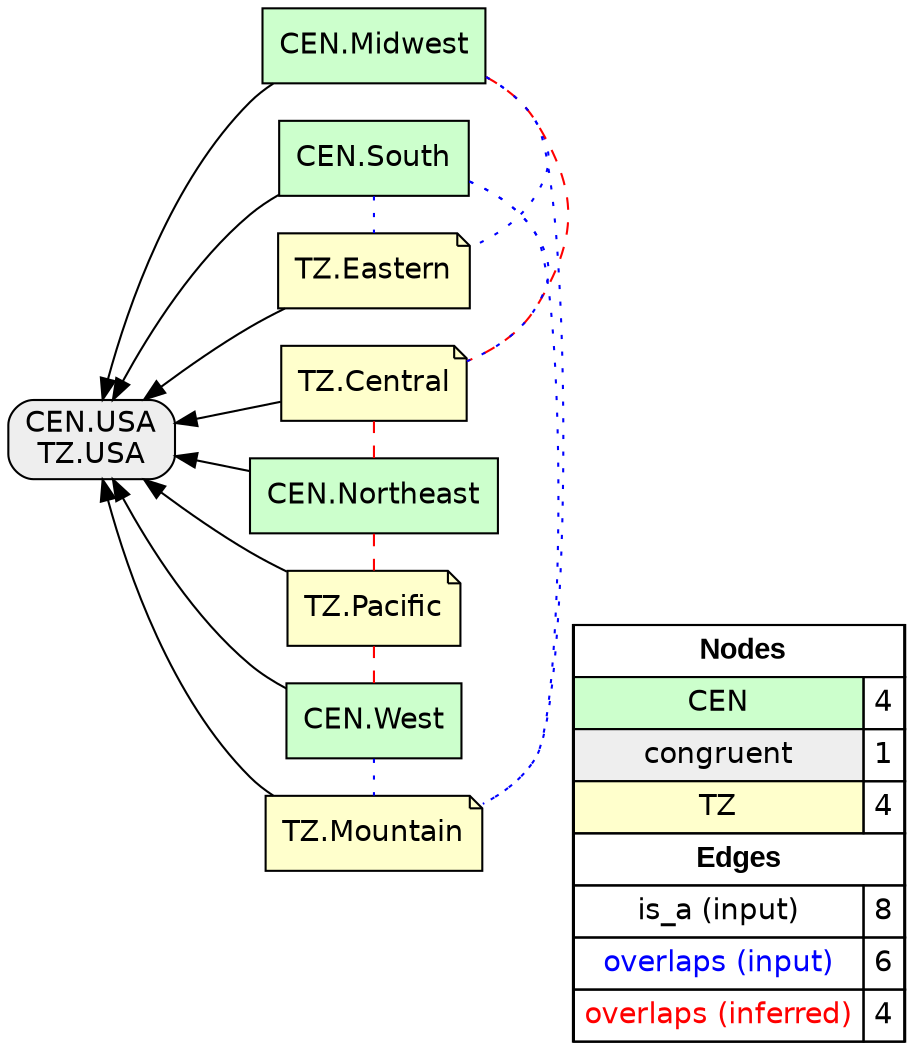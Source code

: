 digraph{
rankdir=RL
node[shape=box style=filled fillcolor="#CCFFCC" fontname="helvetica"] 
"CEN.Midwest"
"CEN.South"
"CEN.Northeast"
"CEN.West"
node[shape=box style="filled,rounded" fillcolor="#EEEEEE" fontname="helvetica"] 
"CEN.USA\nTZ.USA"
node[shape=note style=filled fillcolor="#FFFFCC" fontname="helvetica"] 
"TZ.Eastern"
"TZ.Pacific"
"TZ.Central"
"TZ.Mountain"
edge[arrowhead=normal style=dotted color="#000000" constraint=true penwidth=1]
edge[arrowhead=normal style=solid color="#000000" constraint=true penwidth=1]
"CEN.South" -> "CEN.USA\nTZ.USA"
"CEN.Midwest" -> "CEN.USA\nTZ.USA"
"TZ.Eastern" -> "CEN.USA\nTZ.USA"
"TZ.Central" -> "CEN.USA\nTZ.USA"
"TZ.Pacific" -> "CEN.USA\nTZ.USA"
"CEN.Northeast" -> "CEN.USA\nTZ.USA"
"CEN.West" -> "CEN.USA\nTZ.USA"
"TZ.Mountain" -> "CEN.USA\nTZ.USA"
edge[arrowhead=none style=dotted color="#0000FF" constraint=false penwidth=1]
"CEN.South" -> "TZ.Mountain"
"CEN.West" -> "TZ.Mountain"
"CEN.Midwest" -> "TZ.Mountain"
"CEN.South" -> "TZ.Central"
"CEN.Midwest" -> "TZ.Eastern"
"CEN.South" -> "TZ.Eastern"
edge[arrowhead=none style=dashed color="#FF0000" constraint=false penwidth=1]
"CEN.Midwest" -> "TZ.Central"
"CEN.Northeast" -> "TZ.Pacific"
"CEN.Northeast" -> "TZ.Central"
"CEN.West" -> "TZ.Pacific"
node[shape=box] 
{rank=source Legend [fillcolor= white margin=0 label=< 
 <TABLE BORDER="0" CELLBORDER="1" CELLSPACING="0" CELLPADDING="4"> 
<TR> <TD COLSPAN="2"><font face="Arial Black"> Nodes</font></TD> </TR> 
<TR> 
 <TD bgcolor="#CCFFCC" fontname="helvetica">CEN</TD> 
 <TD>4</TD> 
 </TR> 
<TR> 
 <TD bgcolor="#EEEEEE" fontname="helvetica">congruent</TD> 
 <TD>1</TD> 
 </TR> 
<TR> 
 <TD bgcolor="#FFFFCC" fontname="helvetica">TZ</TD> 
 <TD>4</TD> 
 </TR> 
<TR> <TD COLSPAN="2"><font face = "Arial Black"> Edges </font></TD> </TR> 
<TR> 
 <TD><font color ="#000000">is_a (input)</font></TD><TD>8</TD>
</TR>
<TR> 
 <TD><font color ="#0000FF">overlaps (input)</font></TD><TD>6</TD>
</TR>
<TR> 
 <TD><font color ="#FF0000">overlaps (inferred)</font></TD><TD>4</TD>
</TR>
</TABLE> 
 >] } 
}